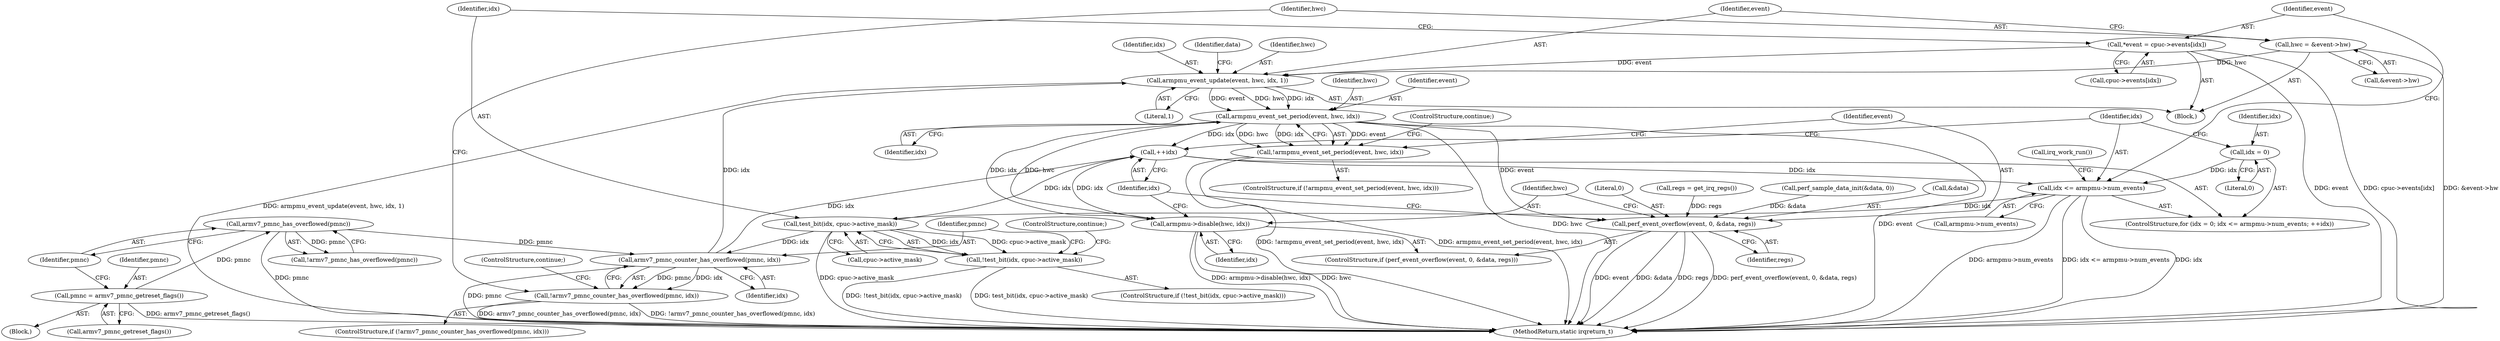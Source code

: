 digraph "1_linux_a8b0ca17b80e92faab46ee7179ba9e99ccb61233_1@API" {
"1000176" [label="(Call,armpmu_event_update(event, hwc, idx, 1))"];
"1000148" [label="(Call,*event = cpuc->events[idx])"];
"1000170" [label="(Call,hwc = &event->hw)"];
"1000166" [label="(Call,armv7_pmnc_counter_has_overflowed(pmnc, idx))"];
"1000119" [label="(Call,armv7_pmnc_has_overflowed(pmnc))"];
"1000114" [label="(Call,pmnc = armv7_pmnc_getreset_flags())"];
"1000158" [label="(Call,test_bit(idx, cpuc->active_mask))"];
"1000139" [label="(Call,idx <= armpmu->num_events)"];
"1000144" [label="(Call,++idx)"];
"1000204" [label="(Call,armpmu->disable(hwc, idx))"];
"1000192" [label="(Call,armpmu_event_set_period(event, hwc, idx))"];
"1000176" [label="(Call,armpmu_event_update(event, hwc, idx, 1))"];
"1000136" [label="(Call,idx = 0)"];
"1000157" [label="(Call,!test_bit(idx, cpuc->active_mask))"];
"1000165" [label="(Call,!armv7_pmnc_counter_has_overflowed(pmnc, idx))"];
"1000191" [label="(Call,!armpmu_event_set_period(event, hwc, idx))"];
"1000198" [label="(Call,perf_event_overflow(event, 0, &data, regs))"];
"1000116" [label="(Call,armv7_pmnc_getreset_flags())"];
"1000204" [label="(Call,armpmu->disable(hwc, idx))"];
"1000190" [label="(ControlStructure,if (!armpmu_event_set_period(event, hwc, idx)))"];
"1000177" [label="(Identifier,event)"];
"1000194" [label="(Identifier,hwc)"];
"1000192" [label="(Call,armpmu_event_set_period(event, hwc, idx))"];
"1000156" [label="(ControlStructure,if (!test_bit(idx, cpuc->active_mask)))"];
"1000114" [label="(Call,pmnc = armv7_pmnc_getreset_flags())"];
"1000137" [label="(Identifier,idx)"];
"1000168" [label="(Identifier,idx)"];
"1000150" [label="(Call,cpuc->events[idx])"];
"1000141" [label="(Call,armpmu->num_events)"];
"1000200" [label="(Literal,0)"];
"1000118" [label="(Call,!armv7_pmnc_has_overflowed(pmnc))"];
"1000210" [label="(MethodReturn,static irqreturn_t)"];
"1000123" [label="(Call,regs = get_irq_regs())"];
"1000195" [label="(Identifier,idx)"];
"1000203" [label="(Identifier,regs)"];
"1000166" [label="(Call,armv7_pmnc_counter_has_overflowed(pmnc, idx))"];
"1000115" [label="(Identifier,pmnc)"];
"1000119" [label="(Call,armv7_pmnc_has_overflowed(pmnc))"];
"1000164" [label="(ControlStructure,if (!armv7_pmnc_counter_has_overflowed(pmnc, idx)))"];
"1000159" [label="(Identifier,idx)"];
"1000191" [label="(Call,!armpmu_event_set_period(event, hwc, idx))"];
"1000120" [label="(Identifier,pmnc)"];
"1000140" [label="(Identifier,idx)"];
"1000198" [label="(Call,perf_event_overflow(event, 0, &data, regs))"];
"1000145" [label="(Identifier,idx)"];
"1000171" [label="(Identifier,hwc)"];
"1000138" [label="(Literal,0)"];
"1000157" [label="(Call,!test_bit(idx, cpuc->active_mask))"];
"1000183" [label="(Identifier,data)"];
"1000108" [label="(Block,)"];
"1000178" [label="(Identifier,hwc)"];
"1000144" [label="(Call,++idx)"];
"1000197" [label="(ControlStructure,if (perf_event_overflow(event, 0, &data, regs)))"];
"1000205" [label="(Identifier,hwc)"];
"1000126" [label="(Call,perf_sample_data_init(&data, 0))"];
"1000201" [label="(Call,&data)"];
"1000176" [label="(Call,armpmu_event_update(event, hwc, idx, 1))"];
"1000170" [label="(Call,hwc = &event->hw)"];
"1000135" [label="(ControlStructure,for (idx = 0; idx <= armpmu->num_events; ++idx))"];
"1000146" [label="(Block,)"];
"1000169" [label="(ControlStructure,continue;)"];
"1000139" [label="(Call,idx <= armpmu->num_events)"];
"1000158" [label="(Call,test_bit(idx, cpuc->active_mask))"];
"1000206" [label="(Identifier,idx)"];
"1000196" [label="(ControlStructure,continue;)"];
"1000148" [label="(Call,*event = cpuc->events[idx])"];
"1000180" [label="(Literal,1)"];
"1000149" [label="(Identifier,event)"];
"1000163" [label="(ControlStructure,continue;)"];
"1000172" [label="(Call,&event->hw)"];
"1000160" [label="(Call,cpuc->active_mask)"];
"1000179" [label="(Identifier,idx)"];
"1000193" [label="(Identifier,event)"];
"1000167" [label="(Identifier,pmnc)"];
"1000199" [label="(Identifier,event)"];
"1000207" [label="(Call,irq_work_run())"];
"1000165" [label="(Call,!armv7_pmnc_counter_has_overflowed(pmnc, idx))"];
"1000136" [label="(Call,idx = 0)"];
"1000176" -> "1000146"  [label="AST: "];
"1000176" -> "1000180"  [label="CFG: "];
"1000177" -> "1000176"  [label="AST: "];
"1000178" -> "1000176"  [label="AST: "];
"1000179" -> "1000176"  [label="AST: "];
"1000180" -> "1000176"  [label="AST: "];
"1000183" -> "1000176"  [label="CFG: "];
"1000176" -> "1000210"  [label="DDG: armpmu_event_update(event, hwc, idx, 1)"];
"1000148" -> "1000176"  [label="DDG: event"];
"1000170" -> "1000176"  [label="DDG: hwc"];
"1000166" -> "1000176"  [label="DDG: idx"];
"1000176" -> "1000192"  [label="DDG: event"];
"1000176" -> "1000192"  [label="DDG: hwc"];
"1000176" -> "1000192"  [label="DDG: idx"];
"1000148" -> "1000146"  [label="AST: "];
"1000148" -> "1000150"  [label="CFG: "];
"1000149" -> "1000148"  [label="AST: "];
"1000150" -> "1000148"  [label="AST: "];
"1000159" -> "1000148"  [label="CFG: "];
"1000148" -> "1000210"  [label="DDG: event"];
"1000148" -> "1000210"  [label="DDG: cpuc->events[idx]"];
"1000170" -> "1000146"  [label="AST: "];
"1000170" -> "1000172"  [label="CFG: "];
"1000171" -> "1000170"  [label="AST: "];
"1000172" -> "1000170"  [label="AST: "];
"1000177" -> "1000170"  [label="CFG: "];
"1000170" -> "1000210"  [label="DDG: &event->hw"];
"1000166" -> "1000165"  [label="AST: "];
"1000166" -> "1000168"  [label="CFG: "];
"1000167" -> "1000166"  [label="AST: "];
"1000168" -> "1000166"  [label="AST: "];
"1000165" -> "1000166"  [label="CFG: "];
"1000166" -> "1000210"  [label="DDG: pmnc"];
"1000166" -> "1000144"  [label="DDG: idx"];
"1000166" -> "1000165"  [label="DDG: pmnc"];
"1000166" -> "1000165"  [label="DDG: idx"];
"1000119" -> "1000166"  [label="DDG: pmnc"];
"1000158" -> "1000166"  [label="DDG: idx"];
"1000119" -> "1000118"  [label="AST: "];
"1000119" -> "1000120"  [label="CFG: "];
"1000120" -> "1000119"  [label="AST: "];
"1000118" -> "1000119"  [label="CFG: "];
"1000119" -> "1000210"  [label="DDG: pmnc"];
"1000119" -> "1000118"  [label="DDG: pmnc"];
"1000114" -> "1000119"  [label="DDG: pmnc"];
"1000114" -> "1000108"  [label="AST: "];
"1000114" -> "1000116"  [label="CFG: "];
"1000115" -> "1000114"  [label="AST: "];
"1000116" -> "1000114"  [label="AST: "];
"1000120" -> "1000114"  [label="CFG: "];
"1000114" -> "1000210"  [label="DDG: armv7_pmnc_getreset_flags()"];
"1000158" -> "1000157"  [label="AST: "];
"1000158" -> "1000160"  [label="CFG: "];
"1000159" -> "1000158"  [label="AST: "];
"1000160" -> "1000158"  [label="AST: "];
"1000157" -> "1000158"  [label="CFG: "];
"1000158" -> "1000210"  [label="DDG: cpuc->active_mask"];
"1000158" -> "1000144"  [label="DDG: idx"];
"1000158" -> "1000157"  [label="DDG: idx"];
"1000158" -> "1000157"  [label="DDG: cpuc->active_mask"];
"1000139" -> "1000158"  [label="DDG: idx"];
"1000139" -> "1000135"  [label="AST: "];
"1000139" -> "1000141"  [label="CFG: "];
"1000140" -> "1000139"  [label="AST: "];
"1000141" -> "1000139"  [label="AST: "];
"1000149" -> "1000139"  [label="CFG: "];
"1000207" -> "1000139"  [label="CFG: "];
"1000139" -> "1000210"  [label="DDG: armpmu->num_events"];
"1000139" -> "1000210"  [label="DDG: idx <= armpmu->num_events"];
"1000139" -> "1000210"  [label="DDG: idx"];
"1000144" -> "1000139"  [label="DDG: idx"];
"1000136" -> "1000139"  [label="DDG: idx"];
"1000144" -> "1000135"  [label="AST: "];
"1000144" -> "1000145"  [label="CFG: "];
"1000145" -> "1000144"  [label="AST: "];
"1000140" -> "1000144"  [label="CFG: "];
"1000204" -> "1000144"  [label="DDG: idx"];
"1000192" -> "1000144"  [label="DDG: idx"];
"1000204" -> "1000197"  [label="AST: "];
"1000204" -> "1000206"  [label="CFG: "];
"1000205" -> "1000204"  [label="AST: "];
"1000206" -> "1000204"  [label="AST: "];
"1000145" -> "1000204"  [label="CFG: "];
"1000204" -> "1000210"  [label="DDG: hwc"];
"1000204" -> "1000210"  [label="DDG: armpmu->disable(hwc, idx)"];
"1000192" -> "1000204"  [label="DDG: hwc"];
"1000192" -> "1000204"  [label="DDG: idx"];
"1000192" -> "1000191"  [label="AST: "];
"1000192" -> "1000195"  [label="CFG: "];
"1000193" -> "1000192"  [label="AST: "];
"1000194" -> "1000192"  [label="AST: "];
"1000195" -> "1000192"  [label="AST: "];
"1000191" -> "1000192"  [label="CFG: "];
"1000192" -> "1000210"  [label="DDG: hwc"];
"1000192" -> "1000210"  [label="DDG: event"];
"1000192" -> "1000191"  [label="DDG: event"];
"1000192" -> "1000191"  [label="DDG: hwc"];
"1000192" -> "1000191"  [label="DDG: idx"];
"1000192" -> "1000198"  [label="DDG: event"];
"1000136" -> "1000135"  [label="AST: "];
"1000136" -> "1000138"  [label="CFG: "];
"1000137" -> "1000136"  [label="AST: "];
"1000138" -> "1000136"  [label="AST: "];
"1000140" -> "1000136"  [label="CFG: "];
"1000157" -> "1000156"  [label="AST: "];
"1000163" -> "1000157"  [label="CFG: "];
"1000167" -> "1000157"  [label="CFG: "];
"1000157" -> "1000210"  [label="DDG: !test_bit(idx, cpuc->active_mask)"];
"1000157" -> "1000210"  [label="DDG: test_bit(idx, cpuc->active_mask)"];
"1000165" -> "1000164"  [label="AST: "];
"1000169" -> "1000165"  [label="CFG: "];
"1000171" -> "1000165"  [label="CFG: "];
"1000165" -> "1000210"  [label="DDG: armv7_pmnc_counter_has_overflowed(pmnc, idx)"];
"1000165" -> "1000210"  [label="DDG: !armv7_pmnc_counter_has_overflowed(pmnc, idx)"];
"1000191" -> "1000190"  [label="AST: "];
"1000196" -> "1000191"  [label="CFG: "];
"1000199" -> "1000191"  [label="CFG: "];
"1000191" -> "1000210"  [label="DDG: !armpmu_event_set_period(event, hwc, idx)"];
"1000191" -> "1000210"  [label="DDG: armpmu_event_set_period(event, hwc, idx)"];
"1000198" -> "1000197"  [label="AST: "];
"1000198" -> "1000203"  [label="CFG: "];
"1000199" -> "1000198"  [label="AST: "];
"1000200" -> "1000198"  [label="AST: "];
"1000201" -> "1000198"  [label="AST: "];
"1000203" -> "1000198"  [label="AST: "];
"1000205" -> "1000198"  [label="CFG: "];
"1000145" -> "1000198"  [label="CFG: "];
"1000198" -> "1000210"  [label="DDG: event"];
"1000198" -> "1000210"  [label="DDG: &data"];
"1000198" -> "1000210"  [label="DDG: regs"];
"1000198" -> "1000210"  [label="DDG: perf_event_overflow(event, 0, &data, regs)"];
"1000126" -> "1000198"  [label="DDG: &data"];
"1000123" -> "1000198"  [label="DDG: regs"];
}
